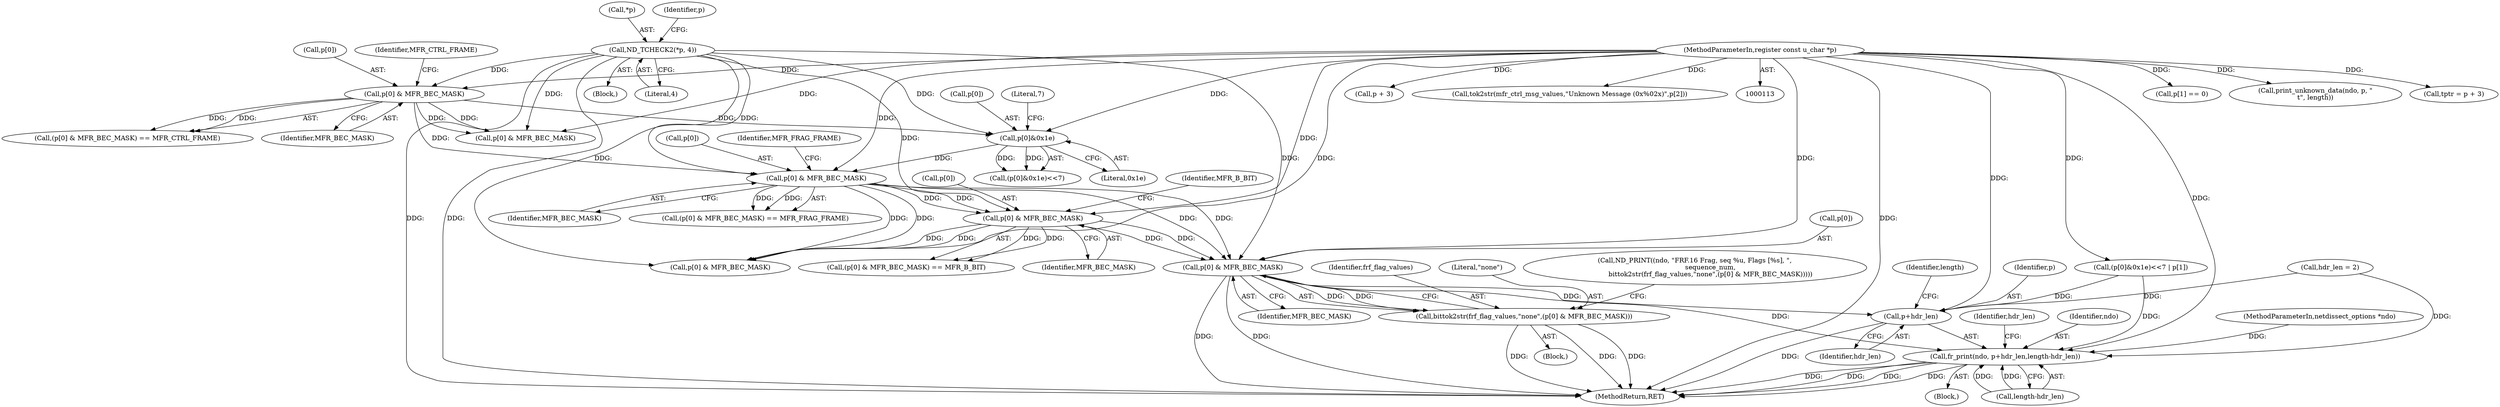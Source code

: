 digraph "0_tcpdump_aa3e54f594385ce7e1e319b0c84999e51192578b@array" {
"1000391" [label="(Call,p[0] & MFR_BEC_MASK)"];
"1000374" [label="(Call,p[0] & MFR_BEC_MASK)"];
"1000367" [label="(Call,p[0] & MFR_BEC_MASK)"];
"1000355" [label="(Call,p[0]&0x1e)"];
"1000128" [label="(Call,ND_TCHECK2(*p, 4))"];
"1000135" [label="(Call,p[0] & MFR_BEC_MASK)"];
"1000115" [label="(MethodParameterIn,register const u_char *p)"];
"1000388" [label="(Call,bittok2str(frf_flag_values,\"none\",(p[0] & MFR_BEC_MASK)))"];
"1000399" [label="(Call,fr_print(ndo, p+hdr_len,length-hdr_len))"];
"1000401" [label="(Call,p+hdr_len)"];
"1000391" [label="(Call,p[0] & MFR_BEC_MASK)"];
"1000117" [label="(Block,)"];
"1000395" [label="(Identifier,MFR_BEC_MASK)"];
"1000401" [label="(Call,p+hdr_len)"];
"1000368" [label="(Call,p[0])"];
"1000355" [label="(Call,p[0]&0x1e)"];
"1000359" [label="(Literal,0x1e)"];
"1000392" [label="(Call,p[0])"];
"1000405" [label="(Identifier,length)"];
"1000438" [label="(MethodReturn,RET)"];
"1000114" [label="(MethodParameterIn,netdissect_options *ndo)"];
"1000136" [label="(Call,p[0])"];
"1000375" [label="(Call,p[0])"];
"1000371" [label="(Identifier,MFR_BEC_MASK)"];
"1000115" [label="(MethodParameterIn,register const u_char *p)"];
"1000356" [label="(Call,p[0])"];
"1000402" [label="(Identifier,p)"];
"1000380" [label="(Block,)"];
"1000354" [label="(Call,(p[0]&0x1e)<<7)"];
"1000141" [label="(Call,p[1] == 0)"];
"1000396" [label="(Call,hdr_len = 2)"];
"1000379" [label="(Identifier,MFR_B_BIT)"];
"1000135" [label="(Call,p[0] & MFR_BEC_MASK)"];
"1000129" [label="(Call,*p)"];
"1000424" [label="(Call,print_unknown_data(ndo, p, \"\n\t\", length))"];
"1000408" [label="(Identifier,hdr_len)"];
"1000137" [label="(Identifier,p)"];
"1000388" [label="(Call,bittok2str(frf_flag_values,\"none\",(p[0] & MFR_BEC_MASK)))"];
"1000156" [label="(Call,p[0] & MFR_BEC_MASK)"];
"1000419" [label="(Call,p[0] & MFR_BEC_MASK)"];
"1000131" [label="(Literal,4)"];
"1000389" [label="(Identifier,frf_flag_values)"];
"1000390" [label="(Literal,\"none\")"];
"1000367" [label="(Call,p[0] & MFR_BEC_MASK)"];
"1000128" [label="(Call,ND_TCHECK2(*p, 4))"];
"1000366" [label="(Call,(p[0] & MFR_BEC_MASK) == MFR_FRAG_FRAME)"];
"1000400" [label="(Identifier,ndo)"];
"1000353" [label="(Call,(p[0]&0x1e)<<7 | p[1])"];
"1000378" [label="(Identifier,MFR_BEC_MASK)"];
"1000360" [label="(Literal,7)"];
"1000372" [label="(Identifier,MFR_FRAG_FRAME)"];
"1000403" [label="(Identifier,hdr_len)"];
"1000381" [label="(Call,ND_PRINT((ndo, \"FRF.16 Frag, seq %u, Flags [%s], \",\n               sequence_num,\n               bittok2str(frf_flag_values,\"none\",(p[0] & MFR_BEC_MASK)))))"];
"1000134" [label="(Call,(p[0] & MFR_BEC_MASK) == MFR_CTRL_FRAME)"];
"1000404" [label="(Call,length-hdr_len)"];
"1000139" [label="(Identifier,MFR_BEC_MASK)"];
"1000169" [label="(Call,tptr = p + 3)"];
"1000171" [label="(Call,p + 3)"];
"1000162" [label="(Call,tok2str(mfr_ctrl_msg_values,\"Unknown Message (0x%02x)\",p[2]))"];
"1000386" [label="(Block,)"];
"1000373" [label="(Call,(p[0] & MFR_BEC_MASK) == MFR_B_BIT)"];
"1000399" [label="(Call,fr_print(ndo, p+hdr_len,length-hdr_len))"];
"1000374" [label="(Call,p[0] & MFR_BEC_MASK)"];
"1000140" [label="(Identifier,MFR_CTRL_FRAME)"];
"1000391" -> "1000388"  [label="AST: "];
"1000391" -> "1000395"  [label="CFG: "];
"1000392" -> "1000391"  [label="AST: "];
"1000395" -> "1000391"  [label="AST: "];
"1000388" -> "1000391"  [label="CFG: "];
"1000391" -> "1000438"  [label="DDG: "];
"1000391" -> "1000438"  [label="DDG: "];
"1000391" -> "1000388"  [label="DDG: "];
"1000391" -> "1000388"  [label="DDG: "];
"1000374" -> "1000391"  [label="DDG: "];
"1000374" -> "1000391"  [label="DDG: "];
"1000367" -> "1000391"  [label="DDG: "];
"1000367" -> "1000391"  [label="DDG: "];
"1000128" -> "1000391"  [label="DDG: "];
"1000115" -> "1000391"  [label="DDG: "];
"1000391" -> "1000399"  [label="DDG: "];
"1000391" -> "1000401"  [label="DDG: "];
"1000374" -> "1000373"  [label="AST: "];
"1000374" -> "1000378"  [label="CFG: "];
"1000375" -> "1000374"  [label="AST: "];
"1000378" -> "1000374"  [label="AST: "];
"1000379" -> "1000374"  [label="CFG: "];
"1000374" -> "1000373"  [label="DDG: "];
"1000374" -> "1000373"  [label="DDG: "];
"1000367" -> "1000374"  [label="DDG: "];
"1000367" -> "1000374"  [label="DDG: "];
"1000128" -> "1000374"  [label="DDG: "];
"1000115" -> "1000374"  [label="DDG: "];
"1000374" -> "1000419"  [label="DDG: "];
"1000374" -> "1000419"  [label="DDG: "];
"1000367" -> "1000366"  [label="AST: "];
"1000367" -> "1000371"  [label="CFG: "];
"1000368" -> "1000367"  [label="AST: "];
"1000371" -> "1000367"  [label="AST: "];
"1000372" -> "1000367"  [label="CFG: "];
"1000367" -> "1000366"  [label="DDG: "];
"1000367" -> "1000366"  [label="DDG: "];
"1000355" -> "1000367"  [label="DDG: "];
"1000128" -> "1000367"  [label="DDG: "];
"1000115" -> "1000367"  [label="DDG: "];
"1000135" -> "1000367"  [label="DDG: "];
"1000367" -> "1000419"  [label="DDG: "];
"1000367" -> "1000419"  [label="DDG: "];
"1000355" -> "1000354"  [label="AST: "];
"1000355" -> "1000359"  [label="CFG: "];
"1000356" -> "1000355"  [label="AST: "];
"1000359" -> "1000355"  [label="AST: "];
"1000360" -> "1000355"  [label="CFG: "];
"1000355" -> "1000354"  [label="DDG: "];
"1000355" -> "1000354"  [label="DDG: "];
"1000128" -> "1000355"  [label="DDG: "];
"1000135" -> "1000355"  [label="DDG: "];
"1000115" -> "1000355"  [label="DDG: "];
"1000128" -> "1000117"  [label="AST: "];
"1000128" -> "1000131"  [label="CFG: "];
"1000129" -> "1000128"  [label="AST: "];
"1000131" -> "1000128"  [label="AST: "];
"1000137" -> "1000128"  [label="CFG: "];
"1000128" -> "1000438"  [label="DDG: "];
"1000128" -> "1000438"  [label="DDG: "];
"1000128" -> "1000135"  [label="DDG: "];
"1000128" -> "1000156"  [label="DDG: "];
"1000128" -> "1000419"  [label="DDG: "];
"1000135" -> "1000134"  [label="AST: "];
"1000135" -> "1000139"  [label="CFG: "];
"1000136" -> "1000135"  [label="AST: "];
"1000139" -> "1000135"  [label="AST: "];
"1000140" -> "1000135"  [label="CFG: "];
"1000135" -> "1000134"  [label="DDG: "];
"1000135" -> "1000134"  [label="DDG: "];
"1000115" -> "1000135"  [label="DDG: "];
"1000135" -> "1000156"  [label="DDG: "];
"1000135" -> "1000156"  [label="DDG: "];
"1000115" -> "1000113"  [label="AST: "];
"1000115" -> "1000438"  [label="DDG: "];
"1000115" -> "1000141"  [label="DDG: "];
"1000115" -> "1000156"  [label="DDG: "];
"1000115" -> "1000162"  [label="DDG: "];
"1000115" -> "1000169"  [label="DDG: "];
"1000115" -> "1000171"  [label="DDG: "];
"1000115" -> "1000353"  [label="DDG: "];
"1000115" -> "1000399"  [label="DDG: "];
"1000115" -> "1000401"  [label="DDG: "];
"1000115" -> "1000419"  [label="DDG: "];
"1000115" -> "1000424"  [label="DDG: "];
"1000388" -> "1000386"  [label="AST: "];
"1000389" -> "1000388"  [label="AST: "];
"1000390" -> "1000388"  [label="AST: "];
"1000381" -> "1000388"  [label="CFG: "];
"1000388" -> "1000438"  [label="DDG: "];
"1000388" -> "1000438"  [label="DDG: "];
"1000388" -> "1000438"  [label="DDG: "];
"1000399" -> "1000380"  [label="AST: "];
"1000399" -> "1000404"  [label="CFG: "];
"1000400" -> "1000399"  [label="AST: "];
"1000401" -> "1000399"  [label="AST: "];
"1000404" -> "1000399"  [label="AST: "];
"1000408" -> "1000399"  [label="CFG: "];
"1000399" -> "1000438"  [label="DDG: "];
"1000399" -> "1000438"  [label="DDG: "];
"1000399" -> "1000438"  [label="DDG: "];
"1000399" -> "1000438"  [label="DDG: "];
"1000114" -> "1000399"  [label="DDG: "];
"1000353" -> "1000399"  [label="DDG: "];
"1000396" -> "1000399"  [label="DDG: "];
"1000404" -> "1000399"  [label="DDG: "];
"1000404" -> "1000399"  [label="DDG: "];
"1000401" -> "1000403"  [label="CFG: "];
"1000402" -> "1000401"  [label="AST: "];
"1000403" -> "1000401"  [label="AST: "];
"1000405" -> "1000401"  [label="CFG: "];
"1000401" -> "1000438"  [label="DDG: "];
"1000353" -> "1000401"  [label="DDG: "];
"1000396" -> "1000401"  [label="DDG: "];
}
